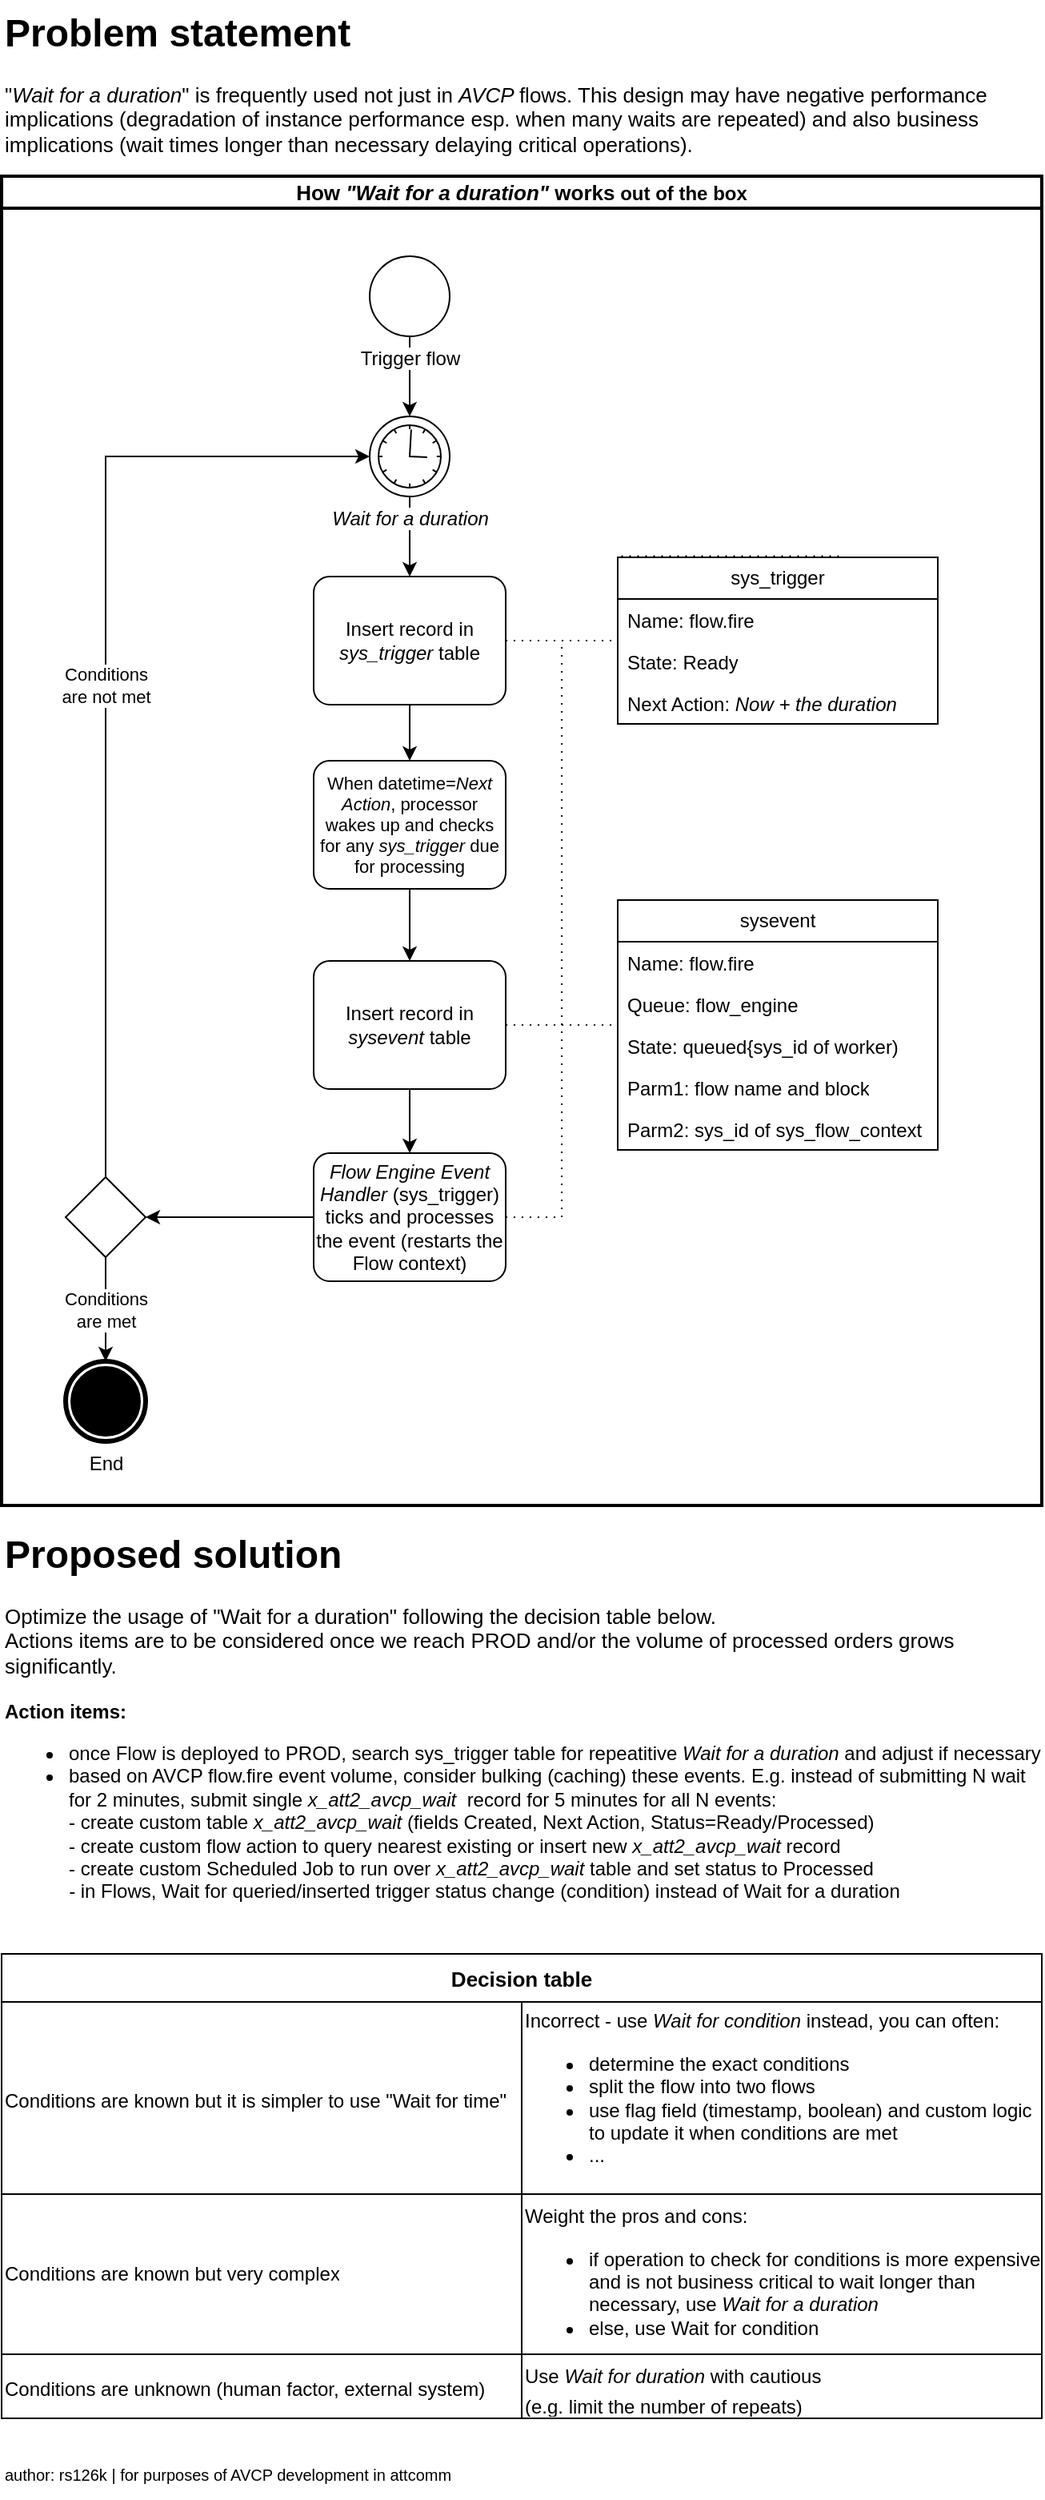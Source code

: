 <mxfile version="24.2.7" type="github">
  <diagram name="Page-1" id="dqgGaEMsfPLpN1jPL7-l">
    <mxGraphModel dx="2097" dy="2824" grid="1" gridSize="10" guides="1" tooltips="1" connect="1" arrows="1" fold="1" page="1" pageScale="1" pageWidth="850" pageHeight="1100" math="0" shadow="0">
      <root>
        <mxCell id="0" />
        <mxCell id="1" parent="0" />
        <mxCell id="lHSy6ZFqvvYhpSyqBEna-31" value="&lt;h1 style=&quot;margin-top: 0px;&quot;&gt;Problem statement&lt;br&gt;&lt;/h1&gt;&lt;p style=&quot;font-size: 13px;&quot;&gt;&quot;&lt;i&gt;Wait for a duration&lt;/i&gt;&quot; is frequently used not just in &lt;i&gt;AVCP &lt;/i&gt;flows. This design may have negative performance implications (degradation of instance performance esp. when many waits are repeated) and also business implications (wait times longer than necessary delaying critical operations).&lt;br&gt;&lt;/p&gt;" style="text;html=1;whiteSpace=wrap;overflow=hidden;rounded=0;" vertex="1" parent="1">
          <mxGeometry x="-60" y="-1160" width="650" height="100" as="geometry" />
        </mxCell>
        <mxCell id="lHSy6ZFqvvYhpSyqBEna-33" value="Decision table" style="shape=table;startSize=30;container=1;collapsible=0;childLayout=tableLayout;strokeColor=default;fontSize=13;fontStyle=1" vertex="1" parent="1">
          <mxGeometry x="-60" y="60" width="650" height="290" as="geometry" />
        </mxCell>
        <mxCell id="lHSy6ZFqvvYhpSyqBEna-34" value="" style="shape=tableRow;horizontal=0;startSize=0;swimlaneHead=0;swimlaneBody=0;strokeColor=inherit;top=0;left=0;bottom=0;right=0;collapsible=0;dropTarget=0;fillColor=none;points=[[0,0.5],[1,0.5]];portConstraint=eastwest;fontSize=16;" vertex="1" parent="lHSy6ZFqvvYhpSyqBEna-33">
          <mxGeometry y="30" width="650" height="120" as="geometry" />
        </mxCell>
        <mxCell id="lHSy6ZFqvvYhpSyqBEna-35" value="&lt;div align=&quot;left&quot;&gt;&lt;font style=&quot;font-size: 12px;&quot;&gt;Conditions are known but it is simpler to use &quot;Wait for time&quot;&lt;/font&gt;&lt;/div&gt;" style="shape=partialRectangle;html=1;whiteSpace=wrap;connectable=0;strokeColor=inherit;overflow=hidden;fillColor=none;top=0;left=0;bottom=0;right=0;pointerEvents=1;fontSize=16;align=left;" vertex="1" parent="lHSy6ZFqvvYhpSyqBEna-34">
          <mxGeometry width="325" height="120" as="geometry">
            <mxRectangle width="325" height="120" as="alternateBounds" />
          </mxGeometry>
        </mxCell>
        <mxCell id="lHSy6ZFqvvYhpSyqBEna-36" value="&lt;div style=&quot;font-size: 12px;&quot; align=&quot;left&quot;&gt;&lt;font style=&quot;font-size: 12px;&quot;&gt;Incorrect - use&lt;i&gt; Wait for condition&lt;/i&gt; instead, you can often:&lt;br&gt;&lt;/font&gt;&lt;/div&gt;&lt;div style=&quot;font-size: 12px;&quot; align=&quot;left&quot;&gt;&lt;ul&gt;&lt;li&gt;determine the exact conditions &lt;br&gt;&lt;/li&gt;&lt;li&gt;&lt;font style=&quot;font-size: 12px;&quot;&gt;split the flow into two flows&lt;br&gt;&lt;/font&gt;&lt;/li&gt;&lt;li&gt;&lt;font style=&quot;font-size: 12px;&quot;&gt;use flag field (timestamp, boolean) and custom logic to update it when conditions are met&lt;/font&gt;&lt;/li&gt;&lt;li&gt;&lt;font style=&quot;font-size: 12px;&quot;&gt;...&lt;br&gt;&lt;/font&gt;&lt;/li&gt;&lt;/ul&gt;&lt;/div&gt;" style="shape=partialRectangle;html=1;whiteSpace=wrap;connectable=0;strokeColor=inherit;overflow=hidden;fillColor=none;top=0;left=0;bottom=0;right=0;pointerEvents=1;fontSize=16;align=left;" vertex="1" parent="lHSy6ZFqvvYhpSyqBEna-34">
          <mxGeometry x="325" width="325" height="120" as="geometry">
            <mxRectangle width="325" height="120" as="alternateBounds" />
          </mxGeometry>
        </mxCell>
        <mxCell id="lHSy6ZFqvvYhpSyqBEna-38" value="" style="shape=tableRow;horizontal=0;startSize=0;swimlaneHead=0;swimlaneBody=0;strokeColor=inherit;top=0;left=0;bottom=0;right=0;collapsible=0;dropTarget=0;fillColor=none;points=[[0,0.5],[1,0.5]];portConstraint=eastwest;fontSize=12;" vertex="1" parent="lHSy6ZFqvvYhpSyqBEna-33">
          <mxGeometry y="150" width="650" height="100" as="geometry" />
        </mxCell>
        <mxCell id="lHSy6ZFqvvYhpSyqBEna-39" value="&lt;div style=&quot;font-size: 12px;&quot; align=&quot;left&quot;&gt;&lt;font style=&quot;font-size: 12px;&quot;&gt;Conditions are known but very complex&lt;br&gt;&lt;/font&gt;&lt;/div&gt;" style="shape=partialRectangle;html=1;whiteSpace=wrap;connectable=0;strokeColor=inherit;overflow=hidden;fillColor=none;top=0;left=0;bottom=0;right=0;pointerEvents=1;fontSize=16;align=left;" vertex="1" parent="lHSy6ZFqvvYhpSyqBEna-38">
          <mxGeometry width="325" height="100" as="geometry">
            <mxRectangle width="325" height="100" as="alternateBounds" />
          </mxGeometry>
        </mxCell>
        <mxCell id="lHSy6ZFqvvYhpSyqBEna-40" value="&lt;font style=&quot;font-size: 12px;&quot;&gt;Weight the pros and cons:&lt;/font&gt;&lt;div style=&quot;font-size: 12px;&quot; align=&quot;left&quot;&gt;&lt;ul&gt;&lt;li&gt;&lt;font style=&quot;font-size: 12px;&quot;&gt;if operation to check for conditions is more expensive and is not business critical to wait longer than necessary, use &lt;i&gt;Wait for a duration&lt;/i&gt;&lt;/font&gt;&lt;/li&gt;&lt;li&gt;&lt;font style=&quot;font-size: 12px;&quot;&gt;else, use Wait for condition&lt;i&gt;&lt;br&gt;&lt;/i&gt;&lt;/font&gt;&lt;/li&gt;&lt;/ul&gt;&lt;/div&gt;" style="shape=partialRectangle;html=1;whiteSpace=wrap;connectable=0;strokeColor=inherit;overflow=hidden;fillColor=none;top=0;left=0;bottom=0;right=0;pointerEvents=1;fontSize=16;align=left;" vertex="1" parent="lHSy6ZFqvvYhpSyqBEna-38">
          <mxGeometry x="325" width="325" height="100" as="geometry">
            <mxRectangle width="325" height="100" as="alternateBounds" />
          </mxGeometry>
        </mxCell>
        <mxCell id="lHSy6ZFqvvYhpSyqBEna-42" value="" style="shape=tableRow;horizontal=0;startSize=0;swimlaneHead=0;swimlaneBody=0;strokeColor=inherit;top=0;left=0;bottom=0;right=0;collapsible=0;dropTarget=0;fillColor=none;points=[[0,0.5],[1,0.5]];portConstraint=eastwest;fontSize=16;" vertex="1" parent="lHSy6ZFqvvYhpSyqBEna-33">
          <mxGeometry y="250" width="650" height="40" as="geometry" />
        </mxCell>
        <mxCell id="lHSy6ZFqvvYhpSyqBEna-43" value="&lt;div align=&quot;left&quot;&gt;&lt;font style=&quot;font-size: 12px;&quot;&gt;Conditions are unknown (human factor, external system)&lt;br&gt;&lt;/font&gt;&lt;/div&gt;" style="shape=partialRectangle;html=1;whiteSpace=wrap;connectable=0;strokeColor=inherit;overflow=hidden;fillColor=none;top=0;left=0;bottom=0;right=0;pointerEvents=1;fontSize=16;align=left;" vertex="1" parent="lHSy6ZFqvvYhpSyqBEna-42">
          <mxGeometry width="325" height="40" as="geometry">
            <mxRectangle width="325" height="40" as="alternateBounds" />
          </mxGeometry>
        </mxCell>
        <mxCell id="lHSy6ZFqvvYhpSyqBEna-44" value="&lt;div align=&quot;left&quot;&gt;&lt;font style=&quot;font-size: 12px;&quot;&gt;Use &lt;i&gt;Wait for duration&lt;/i&gt; with cautious&lt;/font&gt;&lt;br&gt;&lt;font style=&quot;font-size: 12px;&quot;&gt; (e.g. limit the number of repeats)&lt;/font&gt;&lt;br&gt;&lt;/div&gt;" style="shape=partialRectangle;html=1;whiteSpace=wrap;connectable=0;strokeColor=inherit;overflow=hidden;fillColor=none;top=0;left=0;bottom=0;right=0;pointerEvents=1;fontSize=16;align=left;" vertex="1" parent="lHSy6ZFqvvYhpSyqBEna-42">
          <mxGeometry x="325" width="325" height="40" as="geometry">
            <mxRectangle width="325" height="40" as="alternateBounds" />
          </mxGeometry>
        </mxCell>
        <mxCell id="lHSy6ZFqvvYhpSyqBEna-66" value="&lt;b&gt;&lt;font style=&quot;font-size: 13px;&quot;&gt;How &lt;i&gt;&quot;Wait for a duration&quot;&lt;/i&gt; works&lt;/font&gt; out of the box&lt;br&gt;&lt;/b&gt;" style="swimlane;html=1;startSize=20;fontStyle=0;collapsible=0;horizontal=1;swimlaneLine=1;strokeWidth=2;swimlaneFillColor=#ffffff;whiteSpace=wrap;" vertex="1" parent="1">
          <mxGeometry x="-60" y="-1050" width="650" height="830" as="geometry" />
        </mxCell>
        <mxCell id="lHSy6ZFqvvYhpSyqBEna-67" style="edgeStyle=orthogonalEdgeStyle;rounded=0;orthogonalLoop=1;jettySize=auto;html=1;" edge="1" parent="lHSy6ZFqvvYhpSyqBEna-66" source="lHSy6ZFqvvYhpSyqBEna-49" target="lHSy6ZFqvvYhpSyqBEna-50">
          <mxGeometry relative="1" as="geometry" />
        </mxCell>
        <mxCell id="lHSy6ZFqvvYhpSyqBEna-49" value="Trigger flow" style="points=[[0.145,0.145,0],[0.5,0,0],[0.855,0.145,0],[1,0.5,0],[0.855,0.855,0],[0.5,1,0],[0.145,0.855,0],[0,0.5,0]];shape=mxgraph.bpmn.event;html=1;verticalLabelPosition=bottom;labelBackgroundColor=#ffffff;verticalAlign=top;align=center;perimeter=ellipsePerimeter;outlineConnect=0;aspect=fixed;outline=standard;symbol=general;" vertex="1" parent="lHSy6ZFqvvYhpSyqBEna-66">
          <mxGeometry x="230" y="50" width="50" height="50" as="geometry" />
        </mxCell>
        <mxCell id="lHSy6ZFqvvYhpSyqBEna-68" style="edgeStyle=orthogonalEdgeStyle;rounded=0;orthogonalLoop=1;jettySize=auto;html=1;" edge="1" parent="lHSy6ZFqvvYhpSyqBEna-66" source="lHSy6ZFqvvYhpSyqBEna-50" target="lHSy6ZFqvvYhpSyqBEna-55">
          <mxGeometry relative="1" as="geometry" />
        </mxCell>
        <mxCell id="lHSy6ZFqvvYhpSyqBEna-50" value="&lt;i&gt;Wait for a duration&lt;/i&gt;" style="points=[[0.145,0.145,0],[0.5,0,0],[0.855,0.145,0],[1,0.5,0],[0.855,0.855,0],[0.5,1,0],[0.145,0.855,0],[0,0.5,0]];shape=mxgraph.bpmn.event;html=1;verticalLabelPosition=bottom;labelBackgroundColor=#ffffff;verticalAlign=top;align=center;perimeter=ellipsePerimeter;outlineConnect=0;aspect=fixed;outline=standard;symbol=timer;" vertex="1" parent="lHSy6ZFqvvYhpSyqBEna-66">
          <mxGeometry x="230" y="150" width="50" height="50" as="geometry" />
        </mxCell>
        <mxCell id="lHSy6ZFqvvYhpSyqBEna-69" style="edgeStyle=orthogonalEdgeStyle;rounded=0;orthogonalLoop=1;jettySize=auto;html=1;" edge="1" parent="lHSy6ZFqvvYhpSyqBEna-66" source="lHSy6ZFqvvYhpSyqBEna-55" target="lHSy6ZFqvvYhpSyqBEna-63">
          <mxGeometry relative="1" as="geometry" />
        </mxCell>
        <mxCell id="lHSy6ZFqvvYhpSyqBEna-55" value="Insert record in &lt;br&gt;&lt;i&gt;sys_trigger&lt;/i&gt; table" style="points=[[0.25,0,0],[0.5,0,0],[0.75,0,0],[1,0.25,0],[1,0.5,0],[1,0.75,0],[0.75,1,0],[0.5,1,0],[0.25,1,0],[0,0.75,0],[0,0.5,0],[0,0.25,0]];shape=mxgraph.bpmn.task;whiteSpace=wrap;rectStyle=rounded;size=10;html=1;container=1;expand=0;collapsible=0;taskMarker=abstract;" vertex="1" parent="lHSy6ZFqvvYhpSyqBEna-66">
          <mxGeometry x="195" y="250" width="120" height="80" as="geometry" />
        </mxCell>
        <mxCell id="lHSy6ZFqvvYhpSyqBEna-57" value="sys_trigger" style="swimlane;fontStyle=0;childLayout=stackLayout;horizontal=1;startSize=26;fillColor=none;horizontalStack=0;resizeParent=1;resizeParentMax=0;resizeLast=0;collapsible=1;marginBottom=0;whiteSpace=wrap;html=1;" vertex="1" parent="lHSy6ZFqvvYhpSyqBEna-66">
          <mxGeometry x="385" y="238" width="200" height="104" as="geometry" />
        </mxCell>
        <mxCell id="lHSy6ZFqvvYhpSyqBEna-58" value="Name: flow.fire" style="text;strokeColor=none;fillColor=none;align=left;verticalAlign=top;spacingLeft=4;spacingRight=4;overflow=hidden;rotatable=0;points=[[0,0.5],[1,0.5]];portConstraint=eastwest;whiteSpace=wrap;html=1;" vertex="1" parent="lHSy6ZFqvvYhpSyqBEna-57">
          <mxGeometry y="26" width="200" height="26" as="geometry" />
        </mxCell>
        <mxCell id="lHSy6ZFqvvYhpSyqBEna-59" value="State: Ready" style="text;strokeColor=none;fillColor=none;align=left;verticalAlign=top;spacingLeft=4;spacingRight=4;overflow=hidden;rotatable=0;points=[[0,0.5],[1,0.5]];portConstraint=eastwest;whiteSpace=wrap;html=1;" vertex="1" parent="lHSy6ZFqvvYhpSyqBEna-57">
          <mxGeometry y="52" width="200" height="26" as="geometry" />
        </mxCell>
        <mxCell id="lHSy6ZFqvvYhpSyqBEna-60" value="Next Action: &lt;i&gt;Now + the duration&lt;/i&gt;" style="text;strokeColor=none;fillColor=none;align=left;verticalAlign=top;spacingLeft=4;spacingRight=4;overflow=hidden;rotatable=0;points=[[0,0.5],[1,0.5]];portConstraint=eastwest;whiteSpace=wrap;html=1;" vertex="1" parent="lHSy6ZFqvvYhpSyqBEna-57">
          <mxGeometry y="78" width="200" height="26" as="geometry" />
        </mxCell>
        <mxCell id="lHSy6ZFqvvYhpSyqBEna-63" value="When datetime=&lt;i&gt;Next Action&lt;/i&gt;, processor wakes up and checks for any &lt;i&gt;sys_trigger &lt;/i&gt;due for processing" style="points=[[0.25,0,0],[0.5,0,0],[0.75,0,0],[1,0.25,0],[1,0.5,0],[1,0.75,0],[0.75,1,0],[0.5,1,0],[0.25,1,0],[0,0.75,0],[0,0.5,0],[0,0.25,0]];shape=mxgraph.bpmn.task;whiteSpace=wrap;rectStyle=rounded;size=10;html=1;container=1;expand=0;collapsible=0;taskMarker=abstract;fontSize=11;" vertex="1" parent="lHSy6ZFqvvYhpSyqBEna-66">
          <mxGeometry x="195" y="365" width="120" height="80" as="geometry" />
        </mxCell>
        <mxCell id="lHSy6ZFqvvYhpSyqBEna-82" style="edgeStyle=orthogonalEdgeStyle;rounded=0;orthogonalLoop=1;jettySize=auto;html=1;" edge="1" parent="lHSy6ZFqvvYhpSyqBEna-66" source="lHSy6ZFqvvYhpSyqBEna-65" target="lHSy6ZFqvvYhpSyqBEna-80">
          <mxGeometry relative="1" as="geometry" />
        </mxCell>
        <mxCell id="lHSy6ZFqvvYhpSyqBEna-65" value="Insert record in&lt;br&gt;&lt;i&gt;sysevent &lt;/i&gt;table" style="points=[[0.25,0,0],[0.5,0,0],[0.75,0,0],[1,0.25,0],[1,0.5,0],[1,0.75,0],[0.75,1,0],[0.5,1,0],[0.25,1,0],[0,0.75,0],[0,0.5,0],[0,0.25,0]];shape=mxgraph.bpmn.task;whiteSpace=wrap;rectStyle=rounded;size=10;html=1;container=1;expand=0;collapsible=0;taskMarker=abstract;" vertex="1" parent="lHSy6ZFqvvYhpSyqBEna-66">
          <mxGeometry x="195" y="490" width="120" height="80" as="geometry" />
        </mxCell>
        <mxCell id="lHSy6ZFqvvYhpSyqBEna-70" style="edgeStyle=orthogonalEdgeStyle;rounded=0;orthogonalLoop=1;jettySize=auto;html=1;entryX=0.5;entryY=0;entryDx=0;entryDy=0;entryPerimeter=0;" edge="1" parent="lHSy6ZFqvvYhpSyqBEna-66" source="lHSy6ZFqvvYhpSyqBEna-63" target="lHSy6ZFqvvYhpSyqBEna-65">
          <mxGeometry relative="1" as="geometry" />
        </mxCell>
        <mxCell id="lHSy6ZFqvvYhpSyqBEna-71" value="" style="edgeStyle=elbowEdgeStyle;fontSize=12;html=1;endFill=0;startFill=0;endSize=6;startSize=6;dashed=1;dashPattern=1 4;endArrow=none;startArrow=none;rounded=0;entryX=0.691;entryY=-0.007;entryDx=0;entryDy=0;entryPerimeter=0;exitX=1;exitY=0.5;exitDx=0;exitDy=0;exitPerimeter=0;" edge="1" parent="lHSy6ZFqvvYhpSyqBEna-66" source="lHSy6ZFqvvYhpSyqBEna-55" target="lHSy6ZFqvvYhpSyqBEna-57">
          <mxGeometry width="160" relative="1" as="geometry">
            <mxPoint x="395" y="480" as="sourcePoint" />
            <mxPoint x="555" y="480" as="targetPoint" />
            <Array as="points">
              <mxPoint x="385" y="290" />
            </Array>
          </mxGeometry>
        </mxCell>
        <mxCell id="lHSy6ZFqvvYhpSyqBEna-73" value="sysevent" style="swimlane;fontStyle=0;childLayout=stackLayout;horizontal=1;startSize=26;fillColor=none;horizontalStack=0;resizeParent=1;resizeParentMax=0;resizeLast=0;collapsible=1;marginBottom=0;whiteSpace=wrap;html=1;" vertex="1" parent="lHSy6ZFqvvYhpSyqBEna-66">
          <mxGeometry x="385" y="452" width="200" height="156" as="geometry" />
        </mxCell>
        <mxCell id="lHSy6ZFqvvYhpSyqBEna-74" value="Name: flow.fire" style="text;strokeColor=none;fillColor=none;align=left;verticalAlign=top;spacingLeft=4;spacingRight=4;overflow=hidden;rotatable=0;points=[[0,0.5],[1,0.5]];portConstraint=eastwest;whiteSpace=wrap;html=1;" vertex="1" parent="lHSy6ZFqvvYhpSyqBEna-73">
          <mxGeometry y="26" width="200" height="26" as="geometry" />
        </mxCell>
        <mxCell id="lHSy6ZFqvvYhpSyqBEna-75" value="Queue: flow_engine" style="text;strokeColor=none;fillColor=none;align=left;verticalAlign=top;spacingLeft=4;spacingRight=4;overflow=hidden;rotatable=0;points=[[0,0.5],[1,0.5]];portConstraint=eastwest;whiteSpace=wrap;html=1;" vertex="1" parent="lHSy6ZFqvvYhpSyqBEna-73">
          <mxGeometry y="52" width="200" height="26" as="geometry" />
        </mxCell>
        <mxCell id="lHSy6ZFqvvYhpSyqBEna-88" value="State: queued{sys_id of worker)" style="text;strokeColor=none;fillColor=none;align=left;verticalAlign=top;spacingLeft=4;spacingRight=4;overflow=hidden;rotatable=0;points=[[0,0.5],[1,0.5]];portConstraint=eastwest;whiteSpace=wrap;html=1;" vertex="1" parent="lHSy6ZFqvvYhpSyqBEna-73">
          <mxGeometry y="78" width="200" height="26" as="geometry" />
        </mxCell>
        <mxCell id="lHSy6ZFqvvYhpSyqBEna-87" value="Parm1: flow name and block" style="text;strokeColor=none;fillColor=none;align=left;verticalAlign=top;spacingLeft=4;spacingRight=4;overflow=hidden;rotatable=0;points=[[0,0.5],[1,0.5]];portConstraint=eastwest;whiteSpace=wrap;html=1;" vertex="1" parent="lHSy6ZFqvvYhpSyqBEna-73">
          <mxGeometry y="104" width="200" height="26" as="geometry" />
        </mxCell>
        <mxCell id="lHSy6ZFqvvYhpSyqBEna-76" value="Parm2: sys_id of sys_flow_context" style="text;strokeColor=none;fillColor=none;align=left;verticalAlign=top;spacingLeft=4;spacingRight=4;overflow=hidden;rotatable=0;points=[[0,0.5],[1,0.5]];portConstraint=eastwest;whiteSpace=wrap;html=1;" vertex="1" parent="lHSy6ZFqvvYhpSyqBEna-73">
          <mxGeometry y="130" width="200" height="26" as="geometry" />
        </mxCell>
        <mxCell id="lHSy6ZFqvvYhpSyqBEna-103" value="" style="edgeStyle=orthogonalEdgeStyle;rounded=0;orthogonalLoop=1;jettySize=auto;html=1;" edge="1" parent="lHSy6ZFqvvYhpSyqBEna-66" source="lHSy6ZFqvvYhpSyqBEna-80" target="lHSy6ZFqvvYhpSyqBEna-101">
          <mxGeometry relative="1" as="geometry" />
        </mxCell>
        <mxCell id="lHSy6ZFqvvYhpSyqBEna-80" value="&lt;i&gt;Flow Engine Event Handler&lt;/i&gt; (sys_trigger) ticks and processes the event (restarts the Flow context)" style="points=[[0.25,0,0],[0.5,0,0],[0.75,0,0],[1,0.25,0],[1,0.5,0],[1,0.75,0],[0.75,1,0],[0.5,1,0],[0.25,1,0],[0,0.75,0],[0,0.5,0],[0,0.25,0]];shape=mxgraph.bpmn.task;whiteSpace=wrap;rectStyle=rounded;size=10;html=1;container=1;expand=0;collapsible=0;taskMarker=abstract;" vertex="1" parent="lHSy6ZFqvvYhpSyqBEna-66">
          <mxGeometry x="195" y="610" width="120" height="80" as="geometry" />
        </mxCell>
        <mxCell id="lHSy6ZFqvvYhpSyqBEna-84" value="" style="edgeStyle=elbowEdgeStyle;fontSize=12;html=1;endFill=0;startFill=0;endSize=6;startSize=6;dashed=1;dashPattern=1 4;endArrow=none;startArrow=none;rounded=0;exitX=1;exitY=0.5;exitDx=0;exitDy=0;exitPerimeter=0;" edge="1" parent="lHSy6ZFqvvYhpSyqBEna-66" source="lHSy6ZFqvvYhpSyqBEna-80" target="lHSy6ZFqvvYhpSyqBEna-57">
          <mxGeometry width="160" relative="1" as="geometry">
            <mxPoint x="365" y="670" as="sourcePoint" />
            <mxPoint x="525" y="670" as="targetPoint" />
          </mxGeometry>
        </mxCell>
        <mxCell id="lHSy6ZFqvvYhpSyqBEna-89" value="" style="edgeStyle=elbowEdgeStyle;fontSize=12;html=1;endFill=0;startFill=0;endSize=6;startSize=6;dashed=1;dashPattern=1 4;endArrow=none;startArrow=none;rounded=0;exitX=1;exitY=0.5;exitDx=0;exitDy=0;exitPerimeter=0;" edge="1" parent="lHSy6ZFqvvYhpSyqBEna-66" source="lHSy6ZFqvvYhpSyqBEna-65" target="lHSy6ZFqvvYhpSyqBEna-73">
          <mxGeometry width="160" relative="1" as="geometry">
            <mxPoint x="-45" y="660" as="sourcePoint" />
            <mxPoint x="115" y="660" as="targetPoint" />
          </mxGeometry>
        </mxCell>
        <mxCell id="lHSy6ZFqvvYhpSyqBEna-92" value="End" style="points=[[0.145,0.145,0],[0.5,0,0],[0.855,0.145,0],[1,0.5,0],[0.855,0.855,0],[0.5,1,0],[0.145,0.855,0],[0,0.5,0]];shape=mxgraph.bpmn.event;html=1;verticalLabelPosition=bottom;labelBackgroundColor=#ffffff;verticalAlign=top;align=center;perimeter=ellipsePerimeter;outlineConnect=0;aspect=fixed;outline=end;symbol=terminate;" vertex="1" parent="lHSy6ZFqvvYhpSyqBEna-66">
          <mxGeometry x="40" y="740" width="50" height="50" as="geometry" />
        </mxCell>
        <mxCell id="lHSy6ZFqvvYhpSyqBEna-105" value="Conditions&lt;br&gt;&lt;div&gt;are met&lt;br&gt;&lt;/div&gt;" style="edgeStyle=orthogonalEdgeStyle;rounded=0;orthogonalLoop=1;jettySize=auto;html=1;" edge="1" parent="lHSy6ZFqvvYhpSyqBEna-66" source="lHSy6ZFqvvYhpSyqBEna-101" target="lHSy6ZFqvvYhpSyqBEna-92">
          <mxGeometry relative="1" as="geometry" />
        </mxCell>
        <mxCell id="lHSy6ZFqvvYhpSyqBEna-106" value="Conditions&lt;br&gt;are not met" style="edgeStyle=orthogonalEdgeStyle;rounded=0;orthogonalLoop=1;jettySize=auto;html=1;" edge="1" parent="lHSy6ZFqvvYhpSyqBEna-66" source="lHSy6ZFqvvYhpSyqBEna-101" target="lHSy6ZFqvvYhpSyqBEna-50">
          <mxGeometry relative="1" as="geometry">
            <Array as="points">
              <mxPoint x="65" y="175" />
            </Array>
          </mxGeometry>
        </mxCell>
        <mxCell id="lHSy6ZFqvvYhpSyqBEna-101" value="" style="points=[[0.25,0.25,0],[0.5,0,0],[0.75,0.25,0],[1,0.5,0],[0.75,0.75,0],[0.5,1,0],[0.25,0.75,0],[0,0.5,0]];shape=mxgraph.bpmn.gateway2;html=1;verticalLabelPosition=bottom;labelBackgroundColor=#ffffff;verticalAlign=top;align=center;perimeter=rhombusPerimeter;outlineConnect=0;outline=none;symbol=none;" vertex="1" parent="lHSy6ZFqvvYhpSyqBEna-66">
          <mxGeometry x="40" y="625" width="50" height="50" as="geometry" />
        </mxCell>
        <mxCell id="lHSy6ZFqvvYhpSyqBEna-107" value="&lt;h1 style=&quot;margin-top: 0px;&quot;&gt;Proposed solution&lt;br&gt;&lt;/h1&gt;&lt;p style=&quot;font-size: 13px;&quot;&gt;Optimize the usage of &quot;Wait for a duration&quot; following the decision table below.&lt;br&gt;Actions items are to be considered once we reach PROD and/or the volume of processed orders grows significantly.&lt;br&gt;&lt;/p&gt;&lt;div&gt;&lt;b&gt;Action items:&lt;/b&gt;&lt;/div&gt;&lt;div&gt;&lt;ul&gt;&lt;li&gt;once Flow is deployed to PROD, search sys_trigger table for repeatitive &lt;i&gt;Wait for a duration&lt;/i&gt; and adjust if necessary&lt;/li&gt;&lt;li&gt;based on AVCP flow.fire event volume, consider bulking (caching) these events. E.g. instead of submitting N wait for 2 minutes, submit single &lt;i&gt;x_att2_avcp_wait&amp;nbsp; &lt;/i&gt;record for 5 minutes for all N events:&lt;br&gt;- create custom table &lt;i&gt;x_att2_avcp_wait &lt;/i&gt;(fields Created, Next Action, Status=Ready/Processed)&lt;br&gt;- create custom flow action to query nearest existing or insert new &lt;i&gt;x_att2_avcp_wait &lt;/i&gt;record&lt;br&gt;- create custom Scheduled Job to run over &lt;i&gt;x_att2_avcp_wait &lt;/i&gt;table and set status to Processed &lt;i&gt;&lt;br&gt;- &lt;/i&gt;in Flows, Wait for queried/inserted trigger status change&lt;i&gt; &lt;/i&gt;(condition) instead of Wait for a duration&lt;i&gt;&lt;br&gt;&lt;/i&gt;&lt;/li&gt;&lt;/ul&gt;&lt;/div&gt;" style="text;html=1;whiteSpace=wrap;overflow=hidden;rounded=0;" vertex="1" parent="1">
          <mxGeometry x="-60" y="-210" width="650" height="260" as="geometry" />
        </mxCell>
        <mxCell id="lHSy6ZFqvvYhpSyqBEna-108" value="author: rs126k | for purposes of AVCP development in attcomm" style="text;html=1;align=left;verticalAlign=middle;whiteSpace=wrap;rounded=0;fontSize=10;" vertex="1" parent="1">
          <mxGeometry x="-60" y="370" width="650" height="30" as="geometry" />
        </mxCell>
      </root>
    </mxGraphModel>
  </diagram>
</mxfile>
